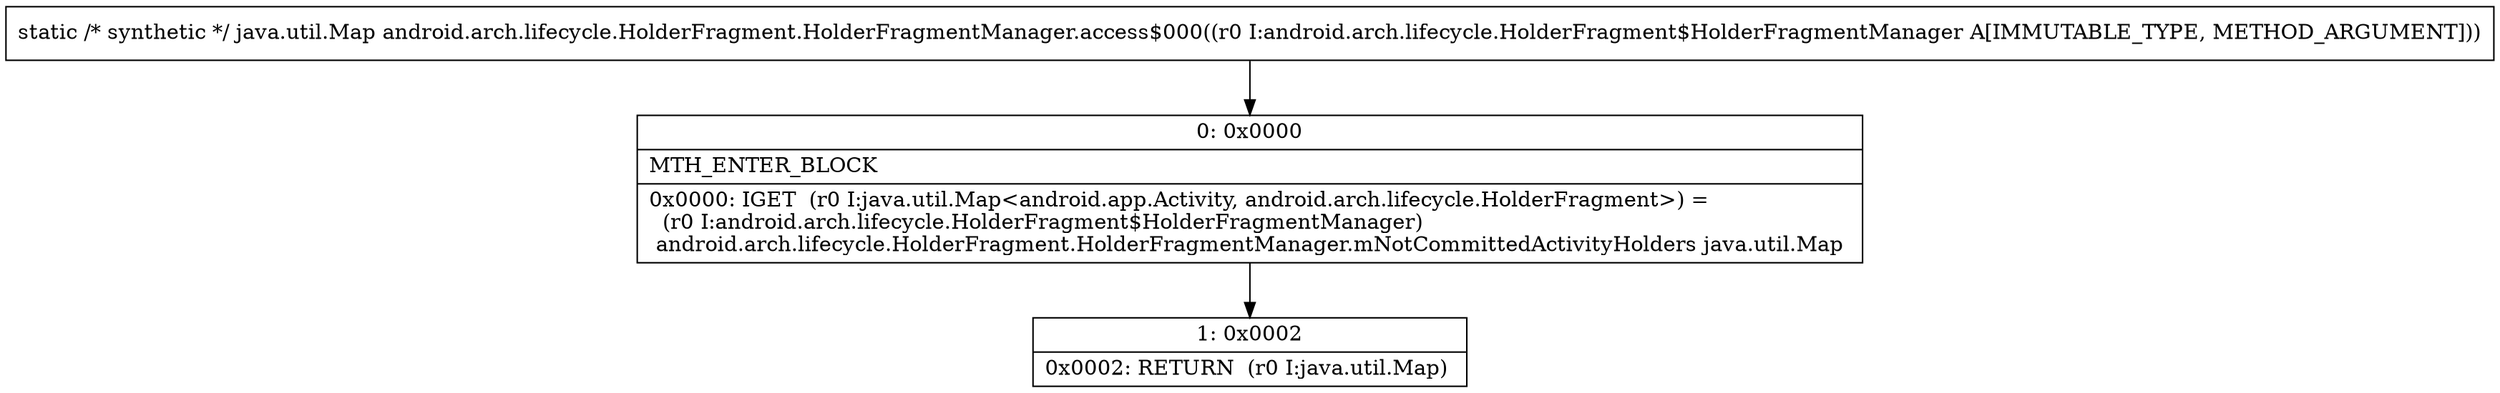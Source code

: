 digraph "CFG forandroid.arch.lifecycle.HolderFragment.HolderFragmentManager.access$000(Landroid\/arch\/lifecycle\/HolderFragment$HolderFragmentManager;)Ljava\/util\/Map;" {
Node_0 [shape=record,label="{0\:\ 0x0000|MTH_ENTER_BLOCK\l|0x0000: IGET  (r0 I:java.util.Map\<android.app.Activity, android.arch.lifecycle.HolderFragment\>) = \l  (r0 I:android.arch.lifecycle.HolderFragment$HolderFragmentManager)\l android.arch.lifecycle.HolderFragment.HolderFragmentManager.mNotCommittedActivityHolders java.util.Map \l}"];
Node_1 [shape=record,label="{1\:\ 0x0002|0x0002: RETURN  (r0 I:java.util.Map) \l}"];
MethodNode[shape=record,label="{static \/* synthetic *\/ java.util.Map android.arch.lifecycle.HolderFragment.HolderFragmentManager.access$000((r0 I:android.arch.lifecycle.HolderFragment$HolderFragmentManager A[IMMUTABLE_TYPE, METHOD_ARGUMENT])) }"];
MethodNode -> Node_0;
Node_0 -> Node_1;
}

